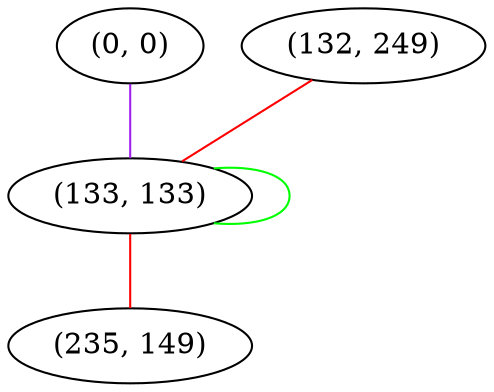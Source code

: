 graph "" {
"(0, 0)";
"(132, 249)";
"(133, 133)";
"(235, 149)";
"(0, 0)" -- "(133, 133)"  [color=purple, key=0, weight=4];
"(132, 249)" -- "(133, 133)"  [color=red, key=0, weight=1];
"(133, 133)" -- "(133, 133)"  [color=green, key=0, weight=2];
"(133, 133)" -- "(235, 149)"  [color=red, key=0, weight=1];
}
